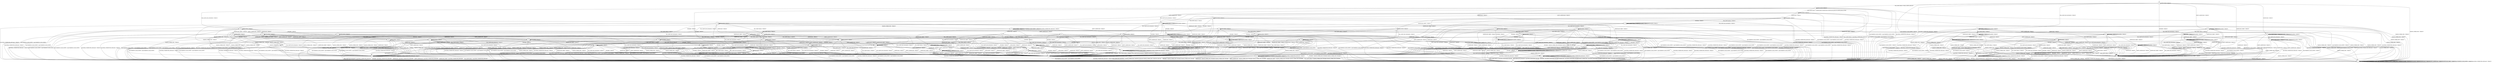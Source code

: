 digraph g {

	s0 [shape="circle" label="s0"];
	s1 [shape="circle" label="s1"];
	s2 [shape="circle" label="s2"];
	s3 [shape="circle" label="s3"];
	s4 [shape="circle" label="s4"];
	s5 [shape="circle" label="s5"];
	s6 [shape="circle" label="s6"];
	s7 [shape="circle" label="s7"];
	s8 [shape="circle" label="s8"];
	s9 [shape="circle" label="s9"];
	s10 [shape="circle" label="s10"];
	s11 [shape="circle" label="s11"];
	s12 [shape="circle" label="s12"];
	s13 [shape="circle" label="s13"];
	s14 [shape="circle" label="s14"];
	s15 [shape="circle" label="s15"];
	s16 [shape="circle" label="s16"];
	s17 [shape="circle" label="s17"];
	s18 [shape="circle" label="s18"];
	s19 [shape="circle" label="s19"];
	s20 [shape="circle" label="s20"];
	s21 [shape="circle" label="s21"];
	s22 [shape="circle" label="s22"];
	s23 [shape="circle" label="s23"];
	s24 [shape="circle" label="s24"];
	s25 [shape="circle" label="s25"];
	s26 [shape="circle" label="s26"];
	s27 [shape="circle" label="s27"];
	s28 [shape="circle" label="s28"];
	s29 [shape="circle" label="s29"];
	s30 [shape="circle" label="s30"];
	s31 [shape="circle" label="s31"];
	s32 [shape="circle" label="s32"];
	s33 [shape="circle" label="s33"];
	s34 [shape="circle" label="s34"];
	s35 [shape="circle" label="s35"];
	s36 [shape="circle" label="s36"];
	s37 [shape="circle" label="s37"];
	s38 [shape="circle" label="s38"];
	s39 [shape="circle" label="s39"];
	s40 [shape="circle" label="s40"];
	s41 [shape="circle" label="s41"];
	s42 [shape="circle" label="s42"];
	s43 [shape="circle" label="s43"];
	s44 [shape="circle" label="s44"];
	s45 [shape="circle" label="s45"];
	s46 [shape="circle" label="s46"];
	s47 [shape="circle" label="s47"];
	s48 [shape="circle" label="s48"];
	s49 [shape="circle" label="s49"];
	s50 [shape="circle" label="s50"];
	s51 [shape="circle" label="s51"];
	s52 [shape="circle" label="s52"];
	s53 [shape="circle" label="s53"];
	s54 [shape="circle" label="s54"];
	s55 [shape="circle" label="s55"];
	s56 [shape="circle" label="s56"];
	s57 [shape="circle" label="s57"];
	s58 [shape="circle" label="s58"];
	s59 [shape="circle" label="s59"];
	s60 [shape="circle" label="s60"];
	s61 [shape="circle" label="s61"];
	s62 [shape="circle" label="s62"];
	s63 [shape="circle" label="s63"];
	s64 [shape="circle" label="s64"];
	s65 [shape="circle" label="s65"];
	s66 [shape="circle" label="s66"];
	s67 [shape="circle" label="s67"];
	s68 [shape="circle" label="s68"];
	s0 -> s1 [label="RSA_CLIENT_HELLO / HELLO_VERIFY_REQUEST"];
	s0 -> s19 [label="RSA_CLIENT_KEY_EXCHANGE / TIMEOUT"];
	s0 -> s12 [label="CHANGE_CIPHER_SPEC / TIMEOUT"];
	s0 -> s3 [label="FINISHED / TIMEOUT"];
	s0 -> s0 [label="APPLICATION / TIMEOUT"];
	s0 -> s36 [label="CERTIFICATE / TIMEOUT"];
	s0 -> s23 [label="EMPTY_CERTIFICATE / TIMEOUT"];
	s0 -> s3 [label="CERTIFICATE_VERIFY / TIMEOUT"];
	s0 -> s4 [label="Alert(WARNING,CLOSE_NOTIFY) / TIMEOUT"];
	s0 -> s4 [label="Alert(FATAL,UNEXPECTED_MESSAGE) / TIMEOUT"];
	s1 -> s2 [label="RSA_CLIENT_HELLO / SERVER_HELLO,CERTIFICATE,CERTIFICATE_REQUEST,SERVER_HELLO_DONE"];
	s1 -> s24 [label="RSA_CLIENT_KEY_EXCHANGE / TIMEOUT"];
	s1 -> s12 [label="CHANGE_CIPHER_SPEC / TIMEOUT"];
	s1 -> s8 [label="FINISHED / TIMEOUT"];
	s1 -> s1 [label="APPLICATION / TIMEOUT"];
	s1 -> s18 [label="CERTIFICATE / TIMEOUT"];
	s1 -> s5 [label="EMPTY_CERTIFICATE / TIMEOUT"];
	s1 -> s8 [label="CERTIFICATE_VERIFY / TIMEOUT"];
	s1 -> s4 [label="Alert(WARNING,CLOSE_NOTIFY) / Alert(WARNING,CLOSE_NOTIFY)"];
	s1 -> s4 [label="Alert(FATAL,UNEXPECTED_MESSAGE) / TIMEOUT"];
	s2 -> s4 [label="RSA_CLIENT_HELLO / Alert(FATAL,UNEXPECTED_MESSAGE)"];
	s2 -> s14 [label="RSA_CLIENT_KEY_EXCHANGE / TIMEOUT"];
	s2 -> s12 [label="CHANGE_CIPHER_SPEC / TIMEOUT"];
	s2 -> s8 [label="FINISHED / TIMEOUT"];
	s2 -> s2 [label="APPLICATION / TIMEOUT"];
	s2 -> s13 [label="CERTIFICATE / TIMEOUT"];
	s2 -> s9 [label="EMPTY_CERTIFICATE / TIMEOUT"];
	s2 -> s8 [label="CERTIFICATE_VERIFY / TIMEOUT"];
	s2 -> s4 [label="Alert(WARNING,CLOSE_NOTIFY) / Alert(WARNING,CLOSE_NOTIFY)"];
	s2 -> s4 [label="Alert(FATAL,UNEXPECTED_MESSAGE) / TIMEOUT"];
	s3 -> s3 [label="RSA_CLIENT_HELLO / TIMEOUT"];
	s3 -> s3 [label="RSA_CLIENT_KEY_EXCHANGE / TIMEOUT"];
	s3 -> s12 [label="CHANGE_CIPHER_SPEC / TIMEOUT"];
	s3 -> s3 [label="FINISHED / TIMEOUT"];
	s3 -> s3 [label="APPLICATION / TIMEOUT"];
	s3 -> s3 [label="CERTIFICATE / TIMEOUT"];
	s3 -> s3 [label="EMPTY_CERTIFICATE / TIMEOUT"];
	s3 -> s3 [label="CERTIFICATE_VERIFY / TIMEOUT"];
	s3 -> s4 [label="Alert(WARNING,CLOSE_NOTIFY) / TIMEOUT"];
	s3 -> s4 [label="Alert(FATAL,UNEXPECTED_MESSAGE) / TIMEOUT"];
	s4 -> s4 [label="RSA_CLIENT_HELLO / SOCKET_CLOSED"];
	s4 -> s4 [label="RSA_CLIENT_KEY_EXCHANGE / SOCKET_CLOSED"];
	s4 -> s4 [label="CHANGE_CIPHER_SPEC / SOCKET_CLOSED"];
	s4 -> s4 [label="FINISHED / SOCKET_CLOSED"];
	s4 -> s4 [label="APPLICATION / SOCKET_CLOSED"];
	s4 -> s4 [label="CERTIFICATE / SOCKET_CLOSED"];
	s4 -> s4 [label="EMPTY_CERTIFICATE / SOCKET_CLOSED"];
	s4 -> s4 [label="CERTIFICATE_VERIFY / SOCKET_CLOSED"];
	s4 -> s4 [label="Alert(WARNING,CLOSE_NOTIFY) / SOCKET_CLOSED"];
	s4 -> s4 [label="Alert(FATAL,UNEXPECTED_MESSAGE) / SOCKET_CLOSED"];
	s5 -> s5 [label="RSA_CLIENT_HELLO / TIMEOUT"];
	s5 -> s35 [label="RSA_CLIENT_KEY_EXCHANGE / TIMEOUT"];
	s5 -> s6 [label="CHANGE_CIPHER_SPEC / TIMEOUT"];
	s5 -> s59 [label="FINISHED / TIMEOUT"];
	s5 -> s5 [label="APPLICATION / TIMEOUT"];
	s5 -> s8 [label="CERTIFICATE / TIMEOUT"];
	s5 -> s8 [label="EMPTY_CERTIFICATE / TIMEOUT"];
	s5 -> s7 [label="CERTIFICATE_VERIFY / TIMEOUT"];
	s5 -> s4 [label="Alert(WARNING,CLOSE_NOTIFY) / Alert(WARNING,CLOSE_NOTIFY)"];
	s5 -> s4 [label="Alert(FATAL,UNEXPECTED_MESSAGE) / TIMEOUT"];
	s6 -> s4 [label="RSA_CLIENT_HELLO / Alert(FATAL,UNEXPECTED_MESSAGE)"];
	s6 -> s4 [label="RSA_CLIENT_KEY_EXCHANGE / Alert(FATAL,UNEXPECTED_MESSAGE)"];
	s6 -> s12 [label="CHANGE_CIPHER_SPEC / TIMEOUT"];
	s6 -> s4 [label="FINISHED / Alert(FATAL,UNEXPECTED_MESSAGE)"];
	s6 -> s6 [label="APPLICATION / TIMEOUT"];
	s6 -> s4 [label="CERTIFICATE / Alert(FATAL,UNEXPECTED_MESSAGE)"];
	s6 -> s4 [label="EMPTY_CERTIFICATE / Alert(FATAL,UNEXPECTED_MESSAGE)"];
	s6 -> s4 [label="CERTIFICATE_VERIFY / Alert(FATAL,UNEXPECTED_MESSAGE)"];
	s6 -> s6 [label="Alert(WARNING,CLOSE_NOTIFY) / TIMEOUT"];
	s6 -> s6 [label="Alert(FATAL,UNEXPECTED_MESSAGE) / TIMEOUT"];
	s7 -> s61 [label="RSA_CLIENT_HELLO / TIMEOUT"];
	s7 -> s42 [label="RSA_CLIENT_KEY_EXCHANGE / TIMEOUT"];
	s7 -> s6 [label="CHANGE_CIPHER_SPEC / TIMEOUT"];
	s7 -> s34 [label="FINISHED / TIMEOUT"];
	s7 -> s7 [label="APPLICATION / TIMEOUT"];
	s7 -> s8 [label="CERTIFICATE / TIMEOUT"];
	s7 -> s8 [label="EMPTY_CERTIFICATE / TIMEOUT"];
	s7 -> s8 [label="CERTIFICATE_VERIFY / TIMEOUT"];
	s7 -> s4 [label="Alert(WARNING,CLOSE_NOTIFY) / Alert(WARNING,CLOSE_NOTIFY)"];
	s7 -> s4 [label="Alert(FATAL,UNEXPECTED_MESSAGE) / TIMEOUT"];
	s8 -> s8 [label="RSA_CLIENT_HELLO / TIMEOUT"];
	s8 -> s8 [label="RSA_CLIENT_KEY_EXCHANGE / TIMEOUT"];
	s8 -> s12 [label="CHANGE_CIPHER_SPEC / TIMEOUT"];
	s8 -> s8 [label="FINISHED / TIMEOUT"];
	s8 -> s8 [label="APPLICATION / TIMEOUT"];
	s8 -> s8 [label="CERTIFICATE / TIMEOUT"];
	s8 -> s8 [label="EMPTY_CERTIFICATE / TIMEOUT"];
	s8 -> s8 [label="CERTIFICATE_VERIFY / TIMEOUT"];
	s8 -> s4 [label="Alert(WARNING,CLOSE_NOTIFY) / Alert(WARNING,CLOSE_NOTIFY)"];
	s8 -> s4 [label="Alert(FATAL,UNEXPECTED_MESSAGE) / TIMEOUT"];
	s9 -> s5 [label="RSA_CLIENT_HELLO / TIMEOUT"];
	s9 -> s40 [label="RSA_CLIENT_KEY_EXCHANGE / TIMEOUT"];
	s9 -> s6 [label="CHANGE_CIPHER_SPEC / TIMEOUT"];
	s9 -> s59 [label="FINISHED / TIMEOUT"];
	s9 -> s9 [label="APPLICATION / TIMEOUT"];
	s9 -> s8 [label="CERTIFICATE / TIMEOUT"];
	s9 -> s8 [label="EMPTY_CERTIFICATE / TIMEOUT"];
	s9 -> s10 [label="CERTIFICATE_VERIFY / TIMEOUT"];
	s9 -> s4 [label="Alert(WARNING,CLOSE_NOTIFY) / Alert(WARNING,CLOSE_NOTIFY)"];
	s9 -> s4 [label="Alert(FATAL,UNEXPECTED_MESSAGE) / TIMEOUT"];
	s10 -> s10 [label="RSA_CLIENT_HELLO / TIMEOUT"];
	s10 -> s41 [label="RSA_CLIENT_KEY_EXCHANGE / TIMEOUT"];
	s10 -> s11 [label="CHANGE_CIPHER_SPEC / TIMEOUT"];
	s10 -> s50 [label="FINISHED / TIMEOUT"];
	s10 -> s10 [label="APPLICATION / TIMEOUT"];
	s10 -> s8 [label="CERTIFICATE / TIMEOUT"];
	s10 -> s8 [label="EMPTY_CERTIFICATE / TIMEOUT"];
	s10 -> s8 [label="CERTIFICATE_VERIFY / TIMEOUT"];
	s10 -> s4 [label="Alert(WARNING,CLOSE_NOTIFY) / Alert(WARNING,CLOSE_NOTIFY)"];
	s10 -> s4 [label="Alert(FATAL,UNEXPECTED_MESSAGE) / TIMEOUT"];
	s11 -> s4 [label="RSA_CLIENT_HELLO / Alert(FATAL,HANDSHAKE_FAILURE)"];
	s11 -> s4 [label="RSA_CLIENT_KEY_EXCHANGE / Alert(FATAL,HANDSHAKE_FAILURE)"];
	s11 -> s12 [label="CHANGE_CIPHER_SPEC / TIMEOUT"];
	s11 -> s4 [label="FINISHED / Alert(FATAL,HANDSHAKE_FAILURE)"];
	s11 -> s11 [label="APPLICATION / TIMEOUT"];
	s11 -> s4 [label="CERTIFICATE / Alert(FATAL,HANDSHAKE_FAILURE)"];
	s11 -> s4 [label="EMPTY_CERTIFICATE / Alert(FATAL,HANDSHAKE_FAILURE)"];
	s11 -> s4 [label="CERTIFICATE_VERIFY / Alert(FATAL,HANDSHAKE_FAILURE)"];
	s11 -> s11 [label="Alert(WARNING,CLOSE_NOTIFY) / TIMEOUT"];
	s11 -> s11 [label="Alert(FATAL,UNEXPECTED_MESSAGE) / TIMEOUT"];
	s12 -> s12 [label="RSA_CLIENT_HELLO / TIMEOUT"];
	s12 -> s12 [label="RSA_CLIENT_KEY_EXCHANGE / TIMEOUT"];
	s12 -> s12 [label="CHANGE_CIPHER_SPEC / TIMEOUT"];
	s12 -> s12 [label="FINISHED / TIMEOUT"];
	s12 -> s12 [label="APPLICATION / TIMEOUT"];
	s12 -> s12 [label="CERTIFICATE / TIMEOUT"];
	s12 -> s12 [label="EMPTY_CERTIFICATE / TIMEOUT"];
	s12 -> s12 [label="CERTIFICATE_VERIFY / TIMEOUT"];
	s12 -> s12 [label="Alert(WARNING,CLOSE_NOTIFY) / TIMEOUT"];
	s12 -> s12 [label="Alert(FATAL,UNEXPECTED_MESSAGE) / TIMEOUT"];
	s13 -> s18 [label="RSA_CLIENT_HELLO / TIMEOUT"];
	s13 -> s15 [label="RSA_CLIENT_KEY_EXCHANGE / TIMEOUT"];
	s13 -> s12 [label="CHANGE_CIPHER_SPEC / TIMEOUT"];
	s13 -> s18 [label="FINISHED / TIMEOUT"];
	s13 -> s13 [label="APPLICATION / TIMEOUT"];
	s13 -> s8 [label="CERTIFICATE / TIMEOUT"];
	s13 -> s8 [label="EMPTY_CERTIFICATE / TIMEOUT"];
	s13 -> s46 [label="CERTIFICATE_VERIFY / TIMEOUT"];
	s13 -> s4 [label="Alert(WARNING,CLOSE_NOTIFY) / Alert(WARNING,CLOSE_NOTIFY)"];
	s13 -> s4 [label="Alert(FATAL,UNEXPECTED_MESSAGE) / TIMEOUT"];
	s14 -> s53 [label="RSA_CLIENT_HELLO / TIMEOUT"];
	s14 -> s8 [label="RSA_CLIENT_KEY_EXCHANGE / TIMEOUT"];
	s14 -> s27 [label="CHANGE_CIPHER_SPEC / TIMEOUT"];
	s14 -> s54 [label="FINISHED / TIMEOUT"];
	s14 -> s14 [label="APPLICATION / TIMEOUT"];
	s14 -> s26 [label="CERTIFICATE / TIMEOUT"];
	s14 -> s40 [label="EMPTY_CERTIFICATE / TIMEOUT"];
	s14 -> s41 [label="CERTIFICATE_VERIFY / TIMEOUT"];
	s14 -> s4 [label="Alert(WARNING,CLOSE_NOTIFY) / Alert(WARNING,CLOSE_NOTIFY)"];
	s14 -> s4 [label="Alert(FATAL,UNEXPECTED_MESSAGE) / TIMEOUT"];
	s15 -> s65 [label="RSA_CLIENT_HELLO / TIMEOUT"];
	s15 -> s8 [label="RSA_CLIENT_KEY_EXCHANGE / TIMEOUT"];
	s15 -> s12 [label="CHANGE_CIPHER_SPEC / TIMEOUT"];
	s15 -> s37 [label="FINISHED / TIMEOUT"];
	s15 -> s15 [label="APPLICATION / TIMEOUT"];
	s15 -> s8 [label="CERTIFICATE / TIMEOUT"];
	s15 -> s8 [label="EMPTY_CERTIFICATE / TIMEOUT"];
	s15 -> s16 [label="CERTIFICATE_VERIFY / TIMEOUT"];
	s15 -> s4 [label="Alert(WARNING,CLOSE_NOTIFY) / Alert(WARNING,CLOSE_NOTIFY)"];
	s15 -> s4 [label="Alert(FATAL,UNEXPECTED_MESSAGE) / TIMEOUT"];
	s16 -> s44 [label="RSA_CLIENT_HELLO / TIMEOUT"];
	s16 -> s8 [label="RSA_CLIENT_KEY_EXCHANGE / TIMEOUT"];
	s16 -> s17 [label="CHANGE_CIPHER_SPEC / TIMEOUT"];
	s16 -> s38 [label="FINISHED / TIMEOUT"];
	s16 -> s16 [label="APPLICATION / TIMEOUT"];
	s16 -> s8 [label="CERTIFICATE / TIMEOUT"];
	s16 -> s8 [label="EMPTY_CERTIFICATE / TIMEOUT"];
	s16 -> s8 [label="CERTIFICATE_VERIFY / TIMEOUT"];
	s16 -> s4 [label="Alert(WARNING,CLOSE_NOTIFY) / Alert(WARNING,CLOSE_NOTIFY)"];
	s16 -> s4 [label="Alert(FATAL,UNEXPECTED_MESSAGE) / TIMEOUT"];
	s17 -> s8 [label="RSA_CLIENT_HELLO / TIMEOUT"];
	s17 -> s8 [label="RSA_CLIENT_KEY_EXCHANGE / TIMEOUT"];
	s17 -> s12 [label="CHANGE_CIPHER_SPEC / TIMEOUT"];
	s17 -> s4 [label="FINISHED / CHANGE_CIPHER_SPEC,FINISHED,CHANGE_CIPHER_SPEC,FINISHED"];
	s17 -> s17 [label="APPLICATION / TIMEOUT"];
	s17 -> s8 [label="CERTIFICATE / TIMEOUT"];
	s17 -> s8 [label="EMPTY_CERTIFICATE / TIMEOUT"];
	s17 -> s8 [label="CERTIFICATE_VERIFY / TIMEOUT"];
	s17 -> s17 [label="Alert(WARNING,CLOSE_NOTIFY) / TIMEOUT"];
	s17 -> s17 [label="Alert(FATAL,UNEXPECTED_MESSAGE) / TIMEOUT"];
	s18 -> s18 [label="RSA_CLIENT_HELLO / TIMEOUT"];
	s18 -> s22 [label="RSA_CLIENT_KEY_EXCHANGE / TIMEOUT"];
	s18 -> s12 [label="CHANGE_CIPHER_SPEC / TIMEOUT"];
	s18 -> s18 [label="FINISHED / TIMEOUT"];
	s18 -> s18 [label="APPLICATION / TIMEOUT"];
	s18 -> s8 [label="CERTIFICATE / TIMEOUT"];
	s18 -> s8 [label="EMPTY_CERTIFICATE / TIMEOUT"];
	s18 -> s7 [label="CERTIFICATE_VERIFY / TIMEOUT"];
	s18 -> s4 [label="Alert(WARNING,CLOSE_NOTIFY) / Alert(WARNING,CLOSE_NOTIFY)"];
	s18 -> s4 [label="Alert(FATAL,UNEXPECTED_MESSAGE) / TIMEOUT"];
	s19 -> s60 [label="RSA_CLIENT_HELLO / TIMEOUT"];
	s19 -> s3 [label="RSA_CLIENT_KEY_EXCHANGE / TIMEOUT"];
	s19 -> s21 [label="CHANGE_CIPHER_SPEC / TIMEOUT"];
	s19 -> s19 [label="FINISHED / TIMEOUT"];
	s19 -> s19 [label="APPLICATION / TIMEOUT"];
	s19 -> s63 [label="CERTIFICATE / TIMEOUT"];
	s19 -> s63 [label="EMPTY_CERTIFICATE / TIMEOUT"];
	s19 -> s20 [label="CERTIFICATE_VERIFY / TIMEOUT"];
	s19 -> s4 [label="Alert(WARNING,CLOSE_NOTIFY) / TIMEOUT"];
	s19 -> s4 [label="Alert(FATAL,UNEXPECTED_MESSAGE) / TIMEOUT"];
	s20 -> s20 [label="RSA_CLIENT_HELLO / TIMEOUT"];
	s20 -> s3 [label="RSA_CLIENT_KEY_EXCHANGE / TIMEOUT"];
	s20 -> s21 [label="CHANGE_CIPHER_SPEC / TIMEOUT"];
	s20 -> s20 [label="FINISHED / TIMEOUT"];
	s20 -> s20 [label="APPLICATION / TIMEOUT"];
	s20 -> s32 [label="CERTIFICATE / TIMEOUT"];
	s20 -> s32 [label="EMPTY_CERTIFICATE / TIMEOUT"];
	s20 -> s3 [label="CERTIFICATE_VERIFY / TIMEOUT"];
	s20 -> s4 [label="Alert(WARNING,CLOSE_NOTIFY) / TIMEOUT"];
	s20 -> s4 [label="Alert(FATAL,UNEXPECTED_MESSAGE) / TIMEOUT"];
	s21 -> s4 [label="RSA_CLIENT_HELLO / TIMEOUT"];
	s21 -> s4 [label="RSA_CLIENT_KEY_EXCHANGE / TIMEOUT"];
	s21 -> s12 [label="CHANGE_CIPHER_SPEC / TIMEOUT"];
	s21 -> s4 [label="FINISHED / TIMEOUT"];
	s21 -> s21 [label="APPLICATION / TIMEOUT"];
	s21 -> s4 [label="CERTIFICATE / TIMEOUT"];
	s21 -> s4 [label="EMPTY_CERTIFICATE / TIMEOUT"];
	s21 -> s4 [label="CERTIFICATE_VERIFY / TIMEOUT"];
	s21 -> s21 [label="Alert(WARNING,CLOSE_NOTIFY) / TIMEOUT"];
	s21 -> s21 [label="Alert(FATAL,UNEXPECTED_MESSAGE) / TIMEOUT"];
	s22 -> s65 [label="RSA_CLIENT_HELLO / TIMEOUT"];
	s22 -> s8 [label="RSA_CLIENT_KEY_EXCHANGE / TIMEOUT"];
	s22 -> s12 [label="CHANGE_CIPHER_SPEC / TIMEOUT"];
	s22 -> s37 [label="FINISHED / TIMEOUT"];
	s22 -> s22 [label="APPLICATION / TIMEOUT"];
	s22 -> s8 [label="CERTIFICATE / TIMEOUT"];
	s22 -> s8 [label="EMPTY_CERTIFICATE / TIMEOUT"];
	s22 -> s42 [label="CERTIFICATE_VERIFY / TIMEOUT"];
	s22 -> s4 [label="Alert(WARNING,CLOSE_NOTIFY) / Alert(WARNING,CLOSE_NOTIFY)"];
	s22 -> s4 [label="Alert(FATAL,UNEXPECTED_MESSAGE) / TIMEOUT"];
	s23 -> s62 [label="RSA_CLIENT_HELLO / TIMEOUT"];
	s23 -> s63 [label="RSA_CLIENT_KEY_EXCHANGE / TIMEOUT"];
	s23 -> s21 [label="CHANGE_CIPHER_SPEC / TIMEOUT"];
	s23 -> s23 [label="FINISHED / TIMEOUT"];
	s23 -> s23 [label="APPLICATION / TIMEOUT"];
	s23 -> s3 [label="CERTIFICATE / TIMEOUT"];
	s23 -> s3 [label="EMPTY_CERTIFICATE / TIMEOUT"];
	s23 -> s39 [label="CERTIFICATE_VERIFY / TIMEOUT"];
	s23 -> s4 [label="Alert(WARNING,CLOSE_NOTIFY) / TIMEOUT"];
	s23 -> s4 [label="Alert(FATAL,UNEXPECTED_MESSAGE) / TIMEOUT"];
	s24 -> s53 [label="RSA_CLIENT_HELLO / TIMEOUT"];
	s24 -> s8 [label="RSA_CLIENT_KEY_EXCHANGE / TIMEOUT"];
	s24 -> s6 [label="CHANGE_CIPHER_SPEC / TIMEOUT"];
	s24 -> s54 [label="FINISHED / TIMEOUT"];
	s24 -> s24 [label="APPLICATION / TIMEOUT"];
	s24 -> s35 [label="CERTIFICATE / TIMEOUT"];
	s24 -> s35 [label="EMPTY_CERTIFICATE / TIMEOUT"];
	s24 -> s25 [label="CERTIFICATE_VERIFY / TIMEOUT"];
	s24 -> s4 [label="Alert(WARNING,CLOSE_NOTIFY) / Alert(WARNING,CLOSE_NOTIFY)"];
	s24 -> s4 [label="Alert(FATAL,UNEXPECTED_MESSAGE) / TIMEOUT"];
	s25 -> s58 [label="RSA_CLIENT_HELLO / TIMEOUT"];
	s25 -> s8 [label="RSA_CLIENT_KEY_EXCHANGE / TIMEOUT"];
	s25 -> s6 [label="CHANGE_CIPHER_SPEC / TIMEOUT"];
	s25 -> s43 [label="FINISHED / TIMEOUT"];
	s25 -> s25 [label="APPLICATION / TIMEOUT"];
	s25 -> s42 [label="CERTIFICATE / TIMEOUT"];
	s25 -> s42 [label="EMPTY_CERTIFICATE / TIMEOUT"];
	s25 -> s8 [label="CERTIFICATE_VERIFY / TIMEOUT"];
	s25 -> s4 [label="Alert(WARNING,CLOSE_NOTIFY) / Alert(WARNING,CLOSE_NOTIFY)"];
	s25 -> s4 [label="Alert(FATAL,UNEXPECTED_MESSAGE) / TIMEOUT"];
	s26 -> s33 [label="RSA_CLIENT_HELLO / TIMEOUT"];
	s26 -> s8 [label="RSA_CLIENT_KEY_EXCHANGE / TIMEOUT"];
	s26 -> s17 [label="CHANGE_CIPHER_SPEC / TIMEOUT"];
	s26 -> s47 [label="FINISHED / TIMEOUT"];
	s26 -> s26 [label="APPLICATION / TIMEOUT"];
	s26 -> s8 [label="CERTIFICATE / TIMEOUT"];
	s26 -> s8 [label="EMPTY_CERTIFICATE / TIMEOUT"];
	s26 -> s16 [label="CERTIFICATE_VERIFY / TIMEOUT"];
	s26 -> s4 [label="Alert(WARNING,CLOSE_NOTIFY) / Alert(WARNING,CLOSE_NOTIFY)"];
	s26 -> s4 [label="Alert(FATAL,UNEXPECTED_MESSAGE) / TIMEOUT"];
	s27 -> s53 [label="RSA_CLIENT_HELLO / TIMEOUT"];
	s27 -> s8 [label="RSA_CLIENT_KEY_EXCHANGE / TIMEOUT"];
	s27 -> s12 [label="CHANGE_CIPHER_SPEC / TIMEOUT"];
	s27 -> s4 [label="FINISHED / CHANGE_CIPHER_SPEC,FINISHED,CHANGE_CIPHER_SPEC,FINISHED"];
	s27 -> s27 [label="APPLICATION / TIMEOUT"];
	s27 -> s48 [label="CERTIFICATE / TIMEOUT"];
	s27 -> s28 [label="EMPTY_CERTIFICATE / TIMEOUT"];
	s27 -> s45 [label="CERTIFICATE_VERIFY / TIMEOUT"];
	s27 -> s27 [label="Alert(WARNING,CLOSE_NOTIFY) / TIMEOUT"];
	s27 -> s27 [label="Alert(FATAL,UNEXPECTED_MESSAGE) / TIMEOUT"];
	s28 -> s33 [label="RSA_CLIENT_HELLO / TIMEOUT"];
	s28 -> s8 [label="RSA_CLIENT_KEY_EXCHANGE / TIMEOUT"];
	s28 -> s6 [label="CHANGE_CIPHER_SPEC / TIMEOUT"];
	s28 -> s29 [label="FINISHED / TIMEOUT"];
	s28 -> s8 [label="APPLICATION / TIMEOUT"];
	s28 -> s8 [label="CERTIFICATE / TIMEOUT"];
	s28 -> s8 [label="EMPTY_CERTIFICATE / TIMEOUT"];
	s28 -> s31 [label="CERTIFICATE_VERIFY / TIMEOUT"];
	s28 -> s4 [label="Alert(WARNING,CLOSE_NOTIFY) / Alert(WARNING,CLOSE_NOTIFY)"];
	s28 -> s4 [label="Alert(FATAL,UNEXPECTED_MESSAGE) / TIMEOUT"];
	s29 -> s29 [label="RSA_CLIENT_HELLO / TIMEOUT"];
	s29 -> s8 [label="RSA_CLIENT_KEY_EXCHANGE / TIMEOUT"];
	s29 -> s30 [label="CHANGE_CIPHER_SPEC / TIMEOUT"];
	s29 -> s8 [label="FINISHED / TIMEOUT"];
	s29 -> s8 [label="APPLICATION / TIMEOUT"];
	s29 -> s8 [label="CERTIFICATE / TIMEOUT"];
	s29 -> s8 [label="EMPTY_CERTIFICATE / TIMEOUT"];
	s29 -> s55 [label="CERTIFICATE_VERIFY / TIMEOUT"];
	s29 -> s4 [label="Alert(WARNING,CLOSE_NOTIFY) / Alert(WARNING,CLOSE_NOTIFY)"];
	s29 -> s4 [label="Alert(FATAL,UNEXPECTED_MESSAGE) / TIMEOUT"];
	s30 -> s4 [label="RSA_CLIENT_HELLO / CHANGE_CIPHER_SPEC,FINISHED,CHANGE_CIPHER_SPEC,FINISHED"];
	s30 -> s4 [label="RSA_CLIENT_KEY_EXCHANGE / CHANGE_CIPHER_SPEC,UNKNOWN_MESSAGE,CHANGE_CIPHER_SPEC,UNKNOWN_MESSAGE"];
	s30 -> s12 [label="CHANGE_CIPHER_SPEC / TIMEOUT"];
	s30 -> s4 [label="FINISHED / CHANGE_CIPHER_SPEC,FINISHED,CHANGE_CIPHER_SPEC,FINISHED"];
	s30 -> s30 [label="APPLICATION / TIMEOUT"];
	s30 -> s4 [label="CERTIFICATE / CHANGE_CIPHER_SPEC,FINISHED,CHANGE_CIPHER_SPEC,FINISHED"];
	s30 -> s4 [label="EMPTY_CERTIFICATE / CHANGE_CIPHER_SPEC,FINISHED,CHANGE_CIPHER_SPEC,FINISHED"];
	s30 -> s4 [label="CERTIFICATE_VERIFY / CHANGE_CIPHER_SPEC,FINISHED,CHANGE_CIPHER_SPEC,FINISHED"];
	s30 -> s30 [label="Alert(WARNING,CLOSE_NOTIFY) / TIMEOUT"];
	s30 -> s30 [label="Alert(FATAL,UNEXPECTED_MESSAGE) / TIMEOUT"];
	s31 -> s31 [label="RSA_CLIENT_HELLO / TIMEOUT"];
	s31 -> s8 [label="RSA_CLIENT_KEY_EXCHANGE / TIMEOUT"];
	s31 -> s11 [label="CHANGE_CIPHER_SPEC / TIMEOUT"];
	s31 -> s31 [label="FINISHED / TIMEOUT"];
	s31 -> s8 [label="APPLICATION / TIMEOUT"];
	s31 -> s8 [label="CERTIFICATE / TIMEOUT"];
	s31 -> s8 [label="EMPTY_CERTIFICATE / TIMEOUT"];
	s31 -> s8 [label="CERTIFICATE_VERIFY / TIMEOUT"];
	s31 -> s4 [label="Alert(WARNING,CLOSE_NOTIFY) / Alert(WARNING,CLOSE_NOTIFY)"];
	s31 -> s4 [label="Alert(FATAL,UNEXPECTED_MESSAGE) / TIMEOUT"];
	s32 -> s68 [label="RSA_CLIENT_HELLO / TIMEOUT"];
	s32 -> s3 [label="RSA_CLIENT_KEY_EXCHANGE / TIMEOUT"];
	s32 -> s21 [label="CHANGE_CIPHER_SPEC / TIMEOUT"];
	s32 -> s32 [label="FINISHED / TIMEOUT"];
	s32 -> s32 [label="APPLICATION / TIMEOUT"];
	s32 -> s3 [label="CERTIFICATE / TIMEOUT"];
	s32 -> s3 [label="EMPTY_CERTIFICATE / TIMEOUT"];
	s32 -> s3 [label="CERTIFICATE_VERIFY / TIMEOUT"];
	s32 -> s4 [label="Alert(WARNING,CLOSE_NOTIFY) / TIMEOUT"];
	s32 -> s4 [label="Alert(FATAL,UNEXPECTED_MESSAGE) / TIMEOUT"];
	s33 -> s8 [label="RSA_CLIENT_HELLO / TIMEOUT"];
	s33 -> s8 [label="RSA_CLIENT_KEY_EXCHANGE / TIMEOUT"];
	s33 -> s6 [label="CHANGE_CIPHER_SPEC / TIMEOUT"];
	s33 -> s52 [label="FINISHED / TIMEOUT"];
	s33 -> s33 [label="APPLICATION / TIMEOUT"];
	s33 -> s8 [label="CERTIFICATE / TIMEOUT"];
	s33 -> s8 [label="EMPTY_CERTIFICATE / TIMEOUT"];
	s33 -> s44 [label="CERTIFICATE_VERIFY / TIMEOUT"];
	s33 -> s4 [label="Alert(WARNING,CLOSE_NOTIFY) / Alert(WARNING,CLOSE_NOTIFY)"];
	s33 -> s4 [label="Alert(FATAL,UNEXPECTED_MESSAGE) / TIMEOUT"];
	s34 -> s34 [label="RSA_CLIENT_HELLO / TIMEOUT"];
	s34 -> s38 [label="RSA_CLIENT_KEY_EXCHANGE / TIMEOUT"];
	s34 -> s6 [label="CHANGE_CIPHER_SPEC / TIMEOUT"];
	s34 -> s8 [label="FINISHED / TIMEOUT"];
	s34 -> s34 [label="APPLICATION / TIMEOUT"];
	s34 -> s8 [label="CERTIFICATE / TIMEOUT"];
	s34 -> s8 [label="EMPTY_CERTIFICATE / TIMEOUT"];
	s34 -> s8 [label="CERTIFICATE_VERIFY / TIMEOUT"];
	s34 -> s4 [label="Alert(WARNING,CLOSE_NOTIFY) / Alert(WARNING,CLOSE_NOTIFY)"];
	s34 -> s4 [label="Alert(FATAL,UNEXPECTED_MESSAGE) / TIMEOUT"];
	s35 -> s33 [label="RSA_CLIENT_HELLO / TIMEOUT"];
	s35 -> s8 [label="RSA_CLIENT_KEY_EXCHANGE / TIMEOUT"];
	s35 -> s6 [label="CHANGE_CIPHER_SPEC / TIMEOUT"];
	s35 -> s47 [label="FINISHED / TIMEOUT"];
	s35 -> s35 [label="APPLICATION / TIMEOUT"];
	s35 -> s8 [label="CERTIFICATE / TIMEOUT"];
	s35 -> s8 [label="EMPTY_CERTIFICATE / TIMEOUT"];
	s35 -> s42 [label="CERTIFICATE_VERIFY / TIMEOUT"];
	s35 -> s4 [label="Alert(WARNING,CLOSE_NOTIFY) / Alert(WARNING,CLOSE_NOTIFY)"];
	s35 -> s4 [label="Alert(FATAL,UNEXPECTED_MESSAGE) / TIMEOUT"];
	s36 -> s36 [label="RSA_CLIENT_HELLO / TIMEOUT"];
	s36 -> s51 [label="RSA_CLIENT_KEY_EXCHANGE / TIMEOUT"];
	s36 -> s12 [label="CHANGE_CIPHER_SPEC / TIMEOUT"];
	s36 -> s36 [label="FINISHED / TIMEOUT"];
	s36 -> s36 [label="APPLICATION / TIMEOUT"];
	s36 -> s3 [label="CERTIFICATE / TIMEOUT"];
	s36 -> s3 [label="EMPTY_CERTIFICATE / TIMEOUT"];
	s36 -> s39 [label="CERTIFICATE_VERIFY / TIMEOUT"];
	s36 -> s4 [label="Alert(WARNING,CLOSE_NOTIFY) / TIMEOUT"];
	s36 -> s4 [label="Alert(FATAL,UNEXPECTED_MESSAGE) / TIMEOUT"];
	s37 -> s37 [label="RSA_CLIENT_HELLO / TIMEOUT"];
	s37 -> s8 [label="RSA_CLIENT_KEY_EXCHANGE / TIMEOUT"];
	s37 -> s12 [label="CHANGE_CIPHER_SPEC / TIMEOUT"];
	s37 -> s8 [label="FINISHED / TIMEOUT"];
	s37 -> s37 [label="APPLICATION / TIMEOUT"];
	s37 -> s8 [label="CERTIFICATE / TIMEOUT"];
	s37 -> s8 [label="EMPTY_CERTIFICATE / TIMEOUT"];
	s37 -> s38 [label="CERTIFICATE_VERIFY / TIMEOUT"];
	s37 -> s4 [label="Alert(WARNING,CLOSE_NOTIFY) / Alert(WARNING,CLOSE_NOTIFY)"];
	s37 -> s4 [label="Alert(FATAL,UNEXPECTED_MESSAGE) / TIMEOUT"];
	s38 -> s66 [label="RSA_CLIENT_HELLO / TIMEOUT"];
	s38 -> s8 [label="RSA_CLIENT_KEY_EXCHANGE / TIMEOUT"];
	s38 -> s6 [label="CHANGE_CIPHER_SPEC / TIMEOUT"];
	s38 -> s8 [label="FINISHED / TIMEOUT"];
	s38 -> s38 [label="APPLICATION / TIMEOUT"];
	s38 -> s8 [label="CERTIFICATE / TIMEOUT"];
	s38 -> s8 [label="EMPTY_CERTIFICATE / TIMEOUT"];
	s38 -> s8 [label="CERTIFICATE_VERIFY / TIMEOUT"];
	s38 -> s4 [label="Alert(WARNING,CLOSE_NOTIFY) / Alert(WARNING,CLOSE_NOTIFY)"];
	s38 -> s4 [label="Alert(FATAL,UNEXPECTED_MESSAGE) / TIMEOUT"];
	s39 -> s39 [label="RSA_CLIENT_HELLO / TIMEOUT"];
	s39 -> s32 [label="RSA_CLIENT_KEY_EXCHANGE / TIMEOUT"];
	s39 -> s21 [label="CHANGE_CIPHER_SPEC / TIMEOUT"];
	s39 -> s39 [label="FINISHED / TIMEOUT"];
	s39 -> s39 [label="APPLICATION / TIMEOUT"];
	s39 -> s3 [label="CERTIFICATE / TIMEOUT"];
	s39 -> s3 [label="EMPTY_CERTIFICATE / TIMEOUT"];
	s39 -> s3 [label="CERTIFICATE_VERIFY / TIMEOUT"];
	s39 -> s4 [label="Alert(WARNING,CLOSE_NOTIFY) / TIMEOUT"];
	s39 -> s4 [label="Alert(FATAL,UNEXPECTED_MESSAGE) / TIMEOUT"];
	s40 -> s33 [label="RSA_CLIENT_HELLO / TIMEOUT"];
	s40 -> s8 [label="RSA_CLIENT_KEY_EXCHANGE / TIMEOUT"];
	s40 -> s17 [label="CHANGE_CIPHER_SPEC / TIMEOUT"];
	s40 -> s47 [label="FINISHED / TIMEOUT"];
	s40 -> s40 [label="APPLICATION / TIMEOUT"];
	s40 -> s8 [label="CERTIFICATE / TIMEOUT"];
	s40 -> s8 [label="EMPTY_CERTIFICATE / TIMEOUT"];
	s40 -> s41 [label="CERTIFICATE_VERIFY / TIMEOUT"];
	s40 -> s4 [label="Alert(WARNING,CLOSE_NOTIFY) / Alert(WARNING,CLOSE_NOTIFY)"];
	s40 -> s4 [label="Alert(FATAL,UNEXPECTED_MESSAGE) / TIMEOUT"];
	s41 -> s41 [label="RSA_CLIENT_HELLO / TIMEOUT"];
	s41 -> s8 [label="RSA_CLIENT_KEY_EXCHANGE / TIMEOUT"];
	s41 -> s11 [label="CHANGE_CIPHER_SPEC / TIMEOUT"];
	s41 -> s41 [label="FINISHED / TIMEOUT"];
	s41 -> s41 [label="APPLICATION / TIMEOUT"];
	s41 -> s41 [label="CERTIFICATE / TIMEOUT"];
	s41 -> s41 [label="EMPTY_CERTIFICATE / TIMEOUT"];
	s41 -> s8 [label="CERTIFICATE_VERIFY / TIMEOUT"];
	s41 -> s4 [label="Alert(WARNING,CLOSE_NOTIFY) / Alert(WARNING,CLOSE_NOTIFY)"];
	s41 -> s4 [label="Alert(FATAL,UNEXPECTED_MESSAGE) / TIMEOUT"];
	s42 -> s44 [label="RSA_CLIENT_HELLO / TIMEOUT"];
	s42 -> s8 [label="RSA_CLIENT_KEY_EXCHANGE / TIMEOUT"];
	s42 -> s6 [label="CHANGE_CIPHER_SPEC / TIMEOUT"];
	s42 -> s38 [label="FINISHED / TIMEOUT"];
	s42 -> s42 [label="APPLICATION / TIMEOUT"];
	s42 -> s8 [label="CERTIFICATE / TIMEOUT"];
	s42 -> s8 [label="EMPTY_CERTIFICATE / TIMEOUT"];
	s42 -> s8 [label="CERTIFICATE_VERIFY / TIMEOUT"];
	s42 -> s4 [label="Alert(WARNING,CLOSE_NOTIFY) / Alert(WARNING,CLOSE_NOTIFY)"];
	s42 -> s4 [label="Alert(FATAL,UNEXPECTED_MESSAGE) / TIMEOUT"];
	s43 -> s56 [label="RSA_CLIENT_HELLO / TIMEOUT"];
	s43 -> s8 [label="RSA_CLIENT_KEY_EXCHANGE / TIMEOUT"];
	s43 -> s6 [label="CHANGE_CIPHER_SPEC / TIMEOUT"];
	s43 -> s8 [label="FINISHED / TIMEOUT"];
	s43 -> s43 [label="APPLICATION / TIMEOUT"];
	s43 -> s38 [label="CERTIFICATE / TIMEOUT"];
	s43 -> s38 [label="EMPTY_CERTIFICATE / TIMEOUT"];
	s43 -> s8 [label="CERTIFICATE_VERIFY / TIMEOUT"];
	s43 -> s4 [label="Alert(WARNING,CLOSE_NOTIFY) / Alert(WARNING,CLOSE_NOTIFY)"];
	s43 -> s4 [label="Alert(FATAL,UNEXPECTED_MESSAGE) / TIMEOUT"];
	s44 -> s8 [label="RSA_CLIENT_HELLO / TIMEOUT"];
	s44 -> s8 [label="RSA_CLIENT_KEY_EXCHANGE / TIMEOUT"];
	s44 -> s6 [label="CHANGE_CIPHER_SPEC / TIMEOUT"];
	s44 -> s66 [label="FINISHED / TIMEOUT"];
	s44 -> s44 [label="APPLICATION / TIMEOUT"];
	s44 -> s8 [label="CERTIFICATE / TIMEOUT"];
	s44 -> s8 [label="EMPTY_CERTIFICATE / TIMEOUT"];
	s44 -> s8 [label="CERTIFICATE_VERIFY / TIMEOUT"];
	s44 -> s4 [label="Alert(WARNING,CLOSE_NOTIFY) / Alert(WARNING,CLOSE_NOTIFY)"];
	s44 -> s4 [label="Alert(FATAL,UNEXPECTED_MESSAGE) / TIMEOUT"];
	s45 -> s45 [label="RSA_CLIENT_HELLO / TIMEOUT"];
	s45 -> s8 [label="RSA_CLIENT_KEY_EXCHANGE / TIMEOUT"];
	s45 -> s11 [label="CHANGE_CIPHER_SPEC / TIMEOUT"];
	s45 -> s45 [label="FINISHED / TIMEOUT"];
	s45 -> s8 [label="APPLICATION / TIMEOUT"];
	s45 -> s31 [label="CERTIFICATE / TIMEOUT"];
	s45 -> s31 [label="EMPTY_CERTIFICATE / TIMEOUT"];
	s45 -> s8 [label="CERTIFICATE_VERIFY / TIMEOUT"];
	s45 -> s4 [label="Alert(WARNING,CLOSE_NOTIFY) / Alert(WARNING,CLOSE_NOTIFY)"];
	s45 -> s4 [label="Alert(FATAL,UNEXPECTED_MESSAGE) / TIMEOUT"];
	s46 -> s61 [label="RSA_CLIENT_HELLO / TIMEOUT"];
	s46 -> s16 [label="RSA_CLIENT_KEY_EXCHANGE / TIMEOUT"];
	s46 -> s6 [label="CHANGE_CIPHER_SPEC / TIMEOUT"];
	s46 -> s34 [label="FINISHED / TIMEOUT"];
	s46 -> s46 [label="APPLICATION / TIMEOUT"];
	s46 -> s8 [label="CERTIFICATE / TIMEOUT"];
	s46 -> s8 [label="EMPTY_CERTIFICATE / TIMEOUT"];
	s46 -> s8 [label="CERTIFICATE_VERIFY / TIMEOUT"];
	s46 -> s4 [label="Alert(WARNING,CLOSE_NOTIFY) / Alert(WARNING,CLOSE_NOTIFY)"];
	s46 -> s4 [label="Alert(FATAL,UNEXPECTED_MESSAGE) / TIMEOUT"];
	s47 -> s52 [label="RSA_CLIENT_HELLO / TIMEOUT"];
	s47 -> s8 [label="RSA_CLIENT_KEY_EXCHANGE / TIMEOUT"];
	s47 -> s6 [label="CHANGE_CIPHER_SPEC / TIMEOUT"];
	s47 -> s8 [label="FINISHED / TIMEOUT"];
	s47 -> s47 [label="APPLICATION / TIMEOUT"];
	s47 -> s8 [label="CERTIFICATE / TIMEOUT"];
	s47 -> s8 [label="EMPTY_CERTIFICATE / TIMEOUT"];
	s47 -> s38 [label="CERTIFICATE_VERIFY / TIMEOUT"];
	s47 -> s4 [label="Alert(WARNING,CLOSE_NOTIFY) / Alert(WARNING,CLOSE_NOTIFY)"];
	s47 -> s4 [label="Alert(FATAL,UNEXPECTED_MESSAGE) / TIMEOUT"];
	s48 -> s33 [label="RSA_CLIENT_HELLO / TIMEOUT"];
	s48 -> s8 [label="RSA_CLIENT_KEY_EXCHANGE / TIMEOUT"];
	s48 -> s6 [label="CHANGE_CIPHER_SPEC / TIMEOUT"];
	s48 -> s29 [label="FINISHED / TIMEOUT"];
	s48 -> s8 [label="APPLICATION / TIMEOUT"];
	s48 -> s8 [label="CERTIFICATE / TIMEOUT"];
	s48 -> s8 [label="EMPTY_CERTIFICATE / TIMEOUT"];
	s48 -> s49 [label="CERTIFICATE_VERIFY / TIMEOUT"];
	s48 -> s4 [label="Alert(WARNING,CLOSE_NOTIFY) / Alert(WARNING,CLOSE_NOTIFY)"];
	s48 -> s4 [label="Alert(FATAL,UNEXPECTED_MESSAGE) / TIMEOUT"];
	s49 -> s44 [label="RSA_CLIENT_HELLO / TIMEOUT"];
	s49 -> s8 [label="RSA_CLIENT_KEY_EXCHANGE / TIMEOUT"];
	s49 -> s6 [label="CHANGE_CIPHER_SPEC / TIMEOUT"];
	s49 -> s55 [label="FINISHED / TIMEOUT"];
	s49 -> s8 [label="APPLICATION / TIMEOUT"];
	s49 -> s8 [label="CERTIFICATE / TIMEOUT"];
	s49 -> s8 [label="EMPTY_CERTIFICATE / TIMEOUT"];
	s49 -> s8 [label="CERTIFICATE_VERIFY / TIMEOUT"];
	s49 -> s4 [label="Alert(WARNING,CLOSE_NOTIFY) / Alert(WARNING,CLOSE_NOTIFY)"];
	s49 -> s4 [label="Alert(FATAL,UNEXPECTED_MESSAGE) / TIMEOUT"];
	s50 -> s50 [label="RSA_CLIENT_HELLO / TIMEOUT"];
	s50 -> s41 [label="RSA_CLIENT_KEY_EXCHANGE / TIMEOUT"];
	s50 -> s11 [label="CHANGE_CIPHER_SPEC / TIMEOUT"];
	s50 -> s8 [label="FINISHED / TIMEOUT"];
	s50 -> s50 [label="APPLICATION / TIMEOUT"];
	s50 -> s8 [label="CERTIFICATE / TIMEOUT"];
	s50 -> s8 [label="EMPTY_CERTIFICATE / TIMEOUT"];
	s50 -> s8 [label="CERTIFICATE_VERIFY / TIMEOUT"];
	s50 -> s4 [label="Alert(WARNING,CLOSE_NOTIFY) / Alert(WARNING,CLOSE_NOTIFY)"];
	s50 -> s4 [label="Alert(FATAL,UNEXPECTED_MESSAGE) / TIMEOUT"];
	s51 -> s51 [label="RSA_CLIENT_HELLO / TIMEOUT"];
	s51 -> s3 [label="RSA_CLIENT_KEY_EXCHANGE / TIMEOUT"];
	s51 -> s12 [label="CHANGE_CIPHER_SPEC / TIMEOUT"];
	s51 -> s51 [label="FINISHED / TIMEOUT"];
	s51 -> s51 [label="APPLICATION / TIMEOUT"];
	s51 -> s3 [label="CERTIFICATE / TIMEOUT"];
	s51 -> s3 [label="EMPTY_CERTIFICATE / TIMEOUT"];
	s51 -> s32 [label="CERTIFICATE_VERIFY / TIMEOUT"];
	s51 -> s4 [label="Alert(WARNING,CLOSE_NOTIFY) / TIMEOUT"];
	s51 -> s4 [label="Alert(FATAL,UNEXPECTED_MESSAGE) / TIMEOUT"];
	s52 -> s8 [label="RSA_CLIENT_HELLO / TIMEOUT"];
	s52 -> s8 [label="RSA_CLIENT_KEY_EXCHANGE / TIMEOUT"];
	s52 -> s6 [label="CHANGE_CIPHER_SPEC / TIMEOUT"];
	s52 -> s8 [label="FINISHED / TIMEOUT"];
	s52 -> s52 [label="APPLICATION / TIMEOUT"];
	s52 -> s8 [label="CERTIFICATE / TIMEOUT"];
	s52 -> s8 [label="EMPTY_CERTIFICATE / TIMEOUT"];
	s52 -> s66 [label="CERTIFICATE_VERIFY / TIMEOUT"];
	s52 -> s4 [label="Alert(WARNING,CLOSE_NOTIFY) / Alert(WARNING,CLOSE_NOTIFY)"];
	s52 -> s4 [label="Alert(FATAL,UNEXPECTED_MESSAGE) / TIMEOUT"];
	s53 -> s8 [label="RSA_CLIENT_HELLO / TIMEOUT"];
	s53 -> s8 [label="RSA_CLIENT_KEY_EXCHANGE / TIMEOUT"];
	s53 -> s6 [label="CHANGE_CIPHER_SPEC / TIMEOUT"];
	s53 -> s57 [label="FINISHED / TIMEOUT"];
	s53 -> s53 [label="APPLICATION / TIMEOUT"];
	s53 -> s33 [label="CERTIFICATE / TIMEOUT"];
	s53 -> s33 [label="EMPTY_CERTIFICATE / TIMEOUT"];
	s53 -> s58 [label="CERTIFICATE_VERIFY / TIMEOUT"];
	s53 -> s4 [label="Alert(WARNING,CLOSE_NOTIFY) / Alert(WARNING,CLOSE_NOTIFY)"];
	s53 -> s4 [label="Alert(FATAL,UNEXPECTED_MESSAGE) / TIMEOUT"];
	s54 -> s57 [label="RSA_CLIENT_HELLO / TIMEOUT"];
	s54 -> s8 [label="RSA_CLIENT_KEY_EXCHANGE / TIMEOUT"];
	s54 -> s6 [label="CHANGE_CIPHER_SPEC / TIMEOUT"];
	s54 -> s8 [label="FINISHED / TIMEOUT"];
	s54 -> s54 [label="APPLICATION / TIMEOUT"];
	s54 -> s47 [label="CERTIFICATE / TIMEOUT"];
	s54 -> s47 [label="EMPTY_CERTIFICATE / TIMEOUT"];
	s54 -> s43 [label="CERTIFICATE_VERIFY / TIMEOUT"];
	s54 -> s4 [label="Alert(WARNING,CLOSE_NOTIFY) / Alert(WARNING,CLOSE_NOTIFY)"];
	s54 -> s4 [label="Alert(FATAL,UNEXPECTED_MESSAGE) / TIMEOUT"];
	s55 -> s55 [label="RSA_CLIENT_HELLO / TIMEOUT"];
	s55 -> s8 [label="RSA_CLIENT_KEY_EXCHANGE / TIMEOUT"];
	s55 -> s30 [label="CHANGE_CIPHER_SPEC / TIMEOUT"];
	s55 -> s8 [label="FINISHED / TIMEOUT"];
	s55 -> s8 [label="APPLICATION / TIMEOUT"];
	s55 -> s8 [label="CERTIFICATE / TIMEOUT"];
	s55 -> s8 [label="EMPTY_CERTIFICATE / TIMEOUT"];
	s55 -> s8 [label="CERTIFICATE_VERIFY / TIMEOUT"];
	s55 -> s4 [label="Alert(WARNING,CLOSE_NOTIFY) / Alert(WARNING,CLOSE_NOTIFY)"];
	s55 -> s4 [label="Alert(FATAL,UNEXPECTED_MESSAGE) / TIMEOUT"];
	s56 -> s8 [label="RSA_CLIENT_HELLO / TIMEOUT"];
	s56 -> s8 [label="RSA_CLIENT_KEY_EXCHANGE / TIMEOUT"];
	s56 -> s6 [label="CHANGE_CIPHER_SPEC / TIMEOUT"];
	s56 -> s8 [label="FINISHED / TIMEOUT"];
	s56 -> s56 [label="APPLICATION / TIMEOUT"];
	s56 -> s66 [label="CERTIFICATE / TIMEOUT"];
	s56 -> s66 [label="EMPTY_CERTIFICATE / TIMEOUT"];
	s56 -> s8 [label="CERTIFICATE_VERIFY / TIMEOUT"];
	s56 -> s4 [label="Alert(WARNING,CLOSE_NOTIFY) / Alert(WARNING,CLOSE_NOTIFY)"];
	s56 -> s4 [label="Alert(FATAL,UNEXPECTED_MESSAGE) / TIMEOUT"];
	s57 -> s8 [label="RSA_CLIENT_HELLO / TIMEOUT"];
	s57 -> s8 [label="RSA_CLIENT_KEY_EXCHANGE / TIMEOUT"];
	s57 -> s6 [label="CHANGE_CIPHER_SPEC / TIMEOUT"];
	s57 -> s8 [label="FINISHED / TIMEOUT"];
	s57 -> s57 [label="APPLICATION / TIMEOUT"];
	s57 -> s52 [label="CERTIFICATE / TIMEOUT"];
	s57 -> s52 [label="EMPTY_CERTIFICATE / TIMEOUT"];
	s57 -> s56 [label="CERTIFICATE_VERIFY / TIMEOUT"];
	s57 -> s4 [label="Alert(WARNING,CLOSE_NOTIFY) / Alert(WARNING,CLOSE_NOTIFY)"];
	s57 -> s4 [label="Alert(FATAL,UNEXPECTED_MESSAGE) / TIMEOUT"];
	s58 -> s8 [label="RSA_CLIENT_HELLO / TIMEOUT"];
	s58 -> s8 [label="RSA_CLIENT_KEY_EXCHANGE / TIMEOUT"];
	s58 -> s6 [label="CHANGE_CIPHER_SPEC / TIMEOUT"];
	s58 -> s56 [label="FINISHED / TIMEOUT"];
	s58 -> s58 [label="APPLICATION / TIMEOUT"];
	s58 -> s44 [label="CERTIFICATE / TIMEOUT"];
	s58 -> s44 [label="EMPTY_CERTIFICATE / TIMEOUT"];
	s58 -> s8 [label="CERTIFICATE_VERIFY / TIMEOUT"];
	s58 -> s4 [label="Alert(WARNING,CLOSE_NOTIFY) / Alert(WARNING,CLOSE_NOTIFY)"];
	s58 -> s4 [label="Alert(FATAL,UNEXPECTED_MESSAGE) / TIMEOUT"];
	s59 -> s59 [label="RSA_CLIENT_HELLO / TIMEOUT"];
	s59 -> s47 [label="RSA_CLIENT_KEY_EXCHANGE / TIMEOUT"];
	s59 -> s6 [label="CHANGE_CIPHER_SPEC / TIMEOUT"];
	s59 -> s8 [label="FINISHED / TIMEOUT"];
	s59 -> s59 [label="APPLICATION / TIMEOUT"];
	s59 -> s8 [label="CERTIFICATE / TIMEOUT"];
	s59 -> s8 [label="EMPTY_CERTIFICATE / TIMEOUT"];
	s59 -> s34 [label="CERTIFICATE_VERIFY / TIMEOUT"];
	s59 -> s4 [label="Alert(WARNING,CLOSE_NOTIFY) / Alert(WARNING,CLOSE_NOTIFY)"];
	s59 -> s4 [label="Alert(FATAL,UNEXPECTED_MESSAGE) / TIMEOUT"];
	s60 -> s3 [label="RSA_CLIENT_HELLO / TIMEOUT"];
	s60 -> s3 [label="RSA_CLIENT_KEY_EXCHANGE / TIMEOUT"];
	s60 -> s21 [label="CHANGE_CIPHER_SPEC / TIMEOUT"];
	s60 -> s60 [label="FINISHED / TIMEOUT"];
	s60 -> s60 [label="APPLICATION / TIMEOUT"];
	s60 -> s64 [label="CERTIFICATE / TIMEOUT"];
	s60 -> s64 [label="EMPTY_CERTIFICATE / TIMEOUT"];
	s60 -> s20 [label="CERTIFICATE_VERIFY / TIMEOUT"];
	s60 -> s4 [label="Alert(WARNING,CLOSE_NOTIFY) / TIMEOUT"];
	s60 -> s4 [label="Alert(FATAL,UNEXPECTED_MESSAGE) / TIMEOUT"];
	s61 -> s8 [label="RSA_CLIENT_HELLO / TIMEOUT"];
	s61 -> s44 [label="RSA_CLIENT_KEY_EXCHANGE / TIMEOUT"];
	s61 -> s6 [label="CHANGE_CIPHER_SPEC / TIMEOUT"];
	s61 -> s34 [label="FINISHED / TIMEOUT"];
	s61 -> s61 [label="APPLICATION / TIMEOUT"];
	s61 -> s8 [label="CERTIFICATE / TIMEOUT"];
	s61 -> s8 [label="EMPTY_CERTIFICATE / TIMEOUT"];
	s61 -> s8 [label="CERTIFICATE_VERIFY / TIMEOUT"];
	s61 -> s4 [label="Alert(WARNING,CLOSE_NOTIFY) / Alert(WARNING,CLOSE_NOTIFY)"];
	s61 -> s4 [label="Alert(FATAL,UNEXPECTED_MESSAGE) / TIMEOUT"];
	s62 -> s3 [label="RSA_CLIENT_HELLO / TIMEOUT"];
	s62 -> s64 [label="RSA_CLIENT_KEY_EXCHANGE / TIMEOUT"];
	s62 -> s21 [label="CHANGE_CIPHER_SPEC / TIMEOUT"];
	s62 -> s62 [label="FINISHED / TIMEOUT"];
	s62 -> s62 [label="APPLICATION / TIMEOUT"];
	s62 -> s3 [label="CERTIFICATE / TIMEOUT"];
	s62 -> s3 [label="EMPTY_CERTIFICATE / TIMEOUT"];
	s62 -> s39 [label="CERTIFICATE_VERIFY / TIMEOUT"];
	s62 -> s4 [label="Alert(WARNING,CLOSE_NOTIFY) / TIMEOUT"];
	s62 -> s4 [label="Alert(FATAL,UNEXPECTED_MESSAGE) / TIMEOUT"];
	s63 -> s64 [label="RSA_CLIENT_HELLO / TIMEOUT"];
	s63 -> s3 [label="RSA_CLIENT_KEY_EXCHANGE / TIMEOUT"];
	s63 -> s21 [label="CHANGE_CIPHER_SPEC / TIMEOUT"];
	s63 -> s63 [label="FINISHED / TIMEOUT"];
	s63 -> s63 [label="APPLICATION / TIMEOUT"];
	s63 -> s3 [label="CERTIFICATE / TIMEOUT"];
	s63 -> s3 [label="EMPTY_CERTIFICATE / TIMEOUT"];
	s63 -> s32 [label="CERTIFICATE_VERIFY / TIMEOUT"];
	s63 -> s4 [label="Alert(WARNING,CLOSE_NOTIFY) / TIMEOUT"];
	s63 -> s4 [label="Alert(FATAL,UNEXPECTED_MESSAGE) / TIMEOUT"];
	s64 -> s3 [label="RSA_CLIENT_HELLO / TIMEOUT"];
	s64 -> s3 [label="RSA_CLIENT_KEY_EXCHANGE / TIMEOUT"];
	s64 -> s21 [label="CHANGE_CIPHER_SPEC / TIMEOUT"];
	s64 -> s67 [label="FINISHED / TIMEOUT"];
	s64 -> s64 [label="APPLICATION / TIMEOUT"];
	s64 -> s3 [label="CERTIFICATE / TIMEOUT"];
	s64 -> s3 [label="EMPTY_CERTIFICATE / TIMEOUT"];
	s64 -> s68 [label="CERTIFICATE_VERIFY / TIMEOUT"];
	s64 -> s4 [label="Alert(WARNING,CLOSE_NOTIFY) / TIMEOUT"];
	s64 -> s4 [label="Alert(FATAL,UNEXPECTED_MESSAGE) / TIMEOUT"];
	s65 -> s8 [label="RSA_CLIENT_HELLO / TIMEOUT"];
	s65 -> s8 [label="RSA_CLIENT_KEY_EXCHANGE / TIMEOUT"];
	s65 -> s12 [label="CHANGE_CIPHER_SPEC / TIMEOUT"];
	s65 -> s37 [label="FINISHED / TIMEOUT"];
	s65 -> s65 [label="APPLICATION / TIMEOUT"];
	s65 -> s8 [label="CERTIFICATE / TIMEOUT"];
	s65 -> s8 [label="EMPTY_CERTIFICATE / TIMEOUT"];
	s65 -> s44 [label="CERTIFICATE_VERIFY / TIMEOUT"];
	s65 -> s4 [label="Alert(WARNING,CLOSE_NOTIFY) / Alert(WARNING,CLOSE_NOTIFY)"];
	s65 -> s4 [label="Alert(FATAL,UNEXPECTED_MESSAGE) / TIMEOUT"];
	s66 -> s8 [label="RSA_CLIENT_HELLO / TIMEOUT"];
	s66 -> s8 [label="RSA_CLIENT_KEY_EXCHANGE / TIMEOUT"];
	s66 -> s6 [label="CHANGE_CIPHER_SPEC / TIMEOUT"];
	s66 -> s8 [label="FINISHED / TIMEOUT"];
	s66 -> s66 [label="APPLICATION / TIMEOUT"];
	s66 -> s8 [label="CERTIFICATE / TIMEOUT"];
	s66 -> s8 [label="EMPTY_CERTIFICATE / TIMEOUT"];
	s66 -> s8 [label="CERTIFICATE_VERIFY / TIMEOUT"];
	s66 -> s4 [label="Alert(WARNING,CLOSE_NOTIFY) / Alert(WARNING,CLOSE_NOTIFY)"];
	s66 -> s4 [label="Alert(FATAL,UNEXPECTED_MESSAGE) / TIMEOUT"];
	s67 -> s3 [label="RSA_CLIENT_HELLO / TIMEOUT"];
	s67 -> s3 [label="RSA_CLIENT_KEY_EXCHANGE / TIMEOUT"];
	s67 -> s21 [label="CHANGE_CIPHER_SPEC / TIMEOUT"];
	s67 -> s3 [label="FINISHED / TIMEOUT"];
	s67 -> s67 [label="APPLICATION / TIMEOUT"];
	s67 -> s3 [label="CERTIFICATE / TIMEOUT"];
	s67 -> s3 [label="EMPTY_CERTIFICATE / TIMEOUT"];
	s67 -> s68 [label="CERTIFICATE_VERIFY / TIMEOUT"];
	s67 -> s4 [label="Alert(WARNING,CLOSE_NOTIFY) / TIMEOUT"];
	s67 -> s4 [label="Alert(FATAL,UNEXPECTED_MESSAGE) / TIMEOUT"];
	s68 -> s3 [label="RSA_CLIENT_HELLO / TIMEOUT"];
	s68 -> s3 [label="RSA_CLIENT_KEY_EXCHANGE / TIMEOUT"];
	s68 -> s21 [label="CHANGE_CIPHER_SPEC / TIMEOUT"];
	s68 -> s3 [label="FINISHED / TIMEOUT"];
	s68 -> s68 [label="APPLICATION / TIMEOUT"];
	s68 -> s3 [label="CERTIFICATE / TIMEOUT"];
	s68 -> s3 [label="EMPTY_CERTIFICATE / TIMEOUT"];
	s68 -> s3 [label="CERTIFICATE_VERIFY / TIMEOUT"];
	s68 -> s4 [label="Alert(WARNING,CLOSE_NOTIFY) / TIMEOUT"];
	s68 -> s4 [label="Alert(FATAL,UNEXPECTED_MESSAGE) / TIMEOUT"];

__start0 [label="" shape="none" width="0" height="0"];
__start0 -> s0;

}
